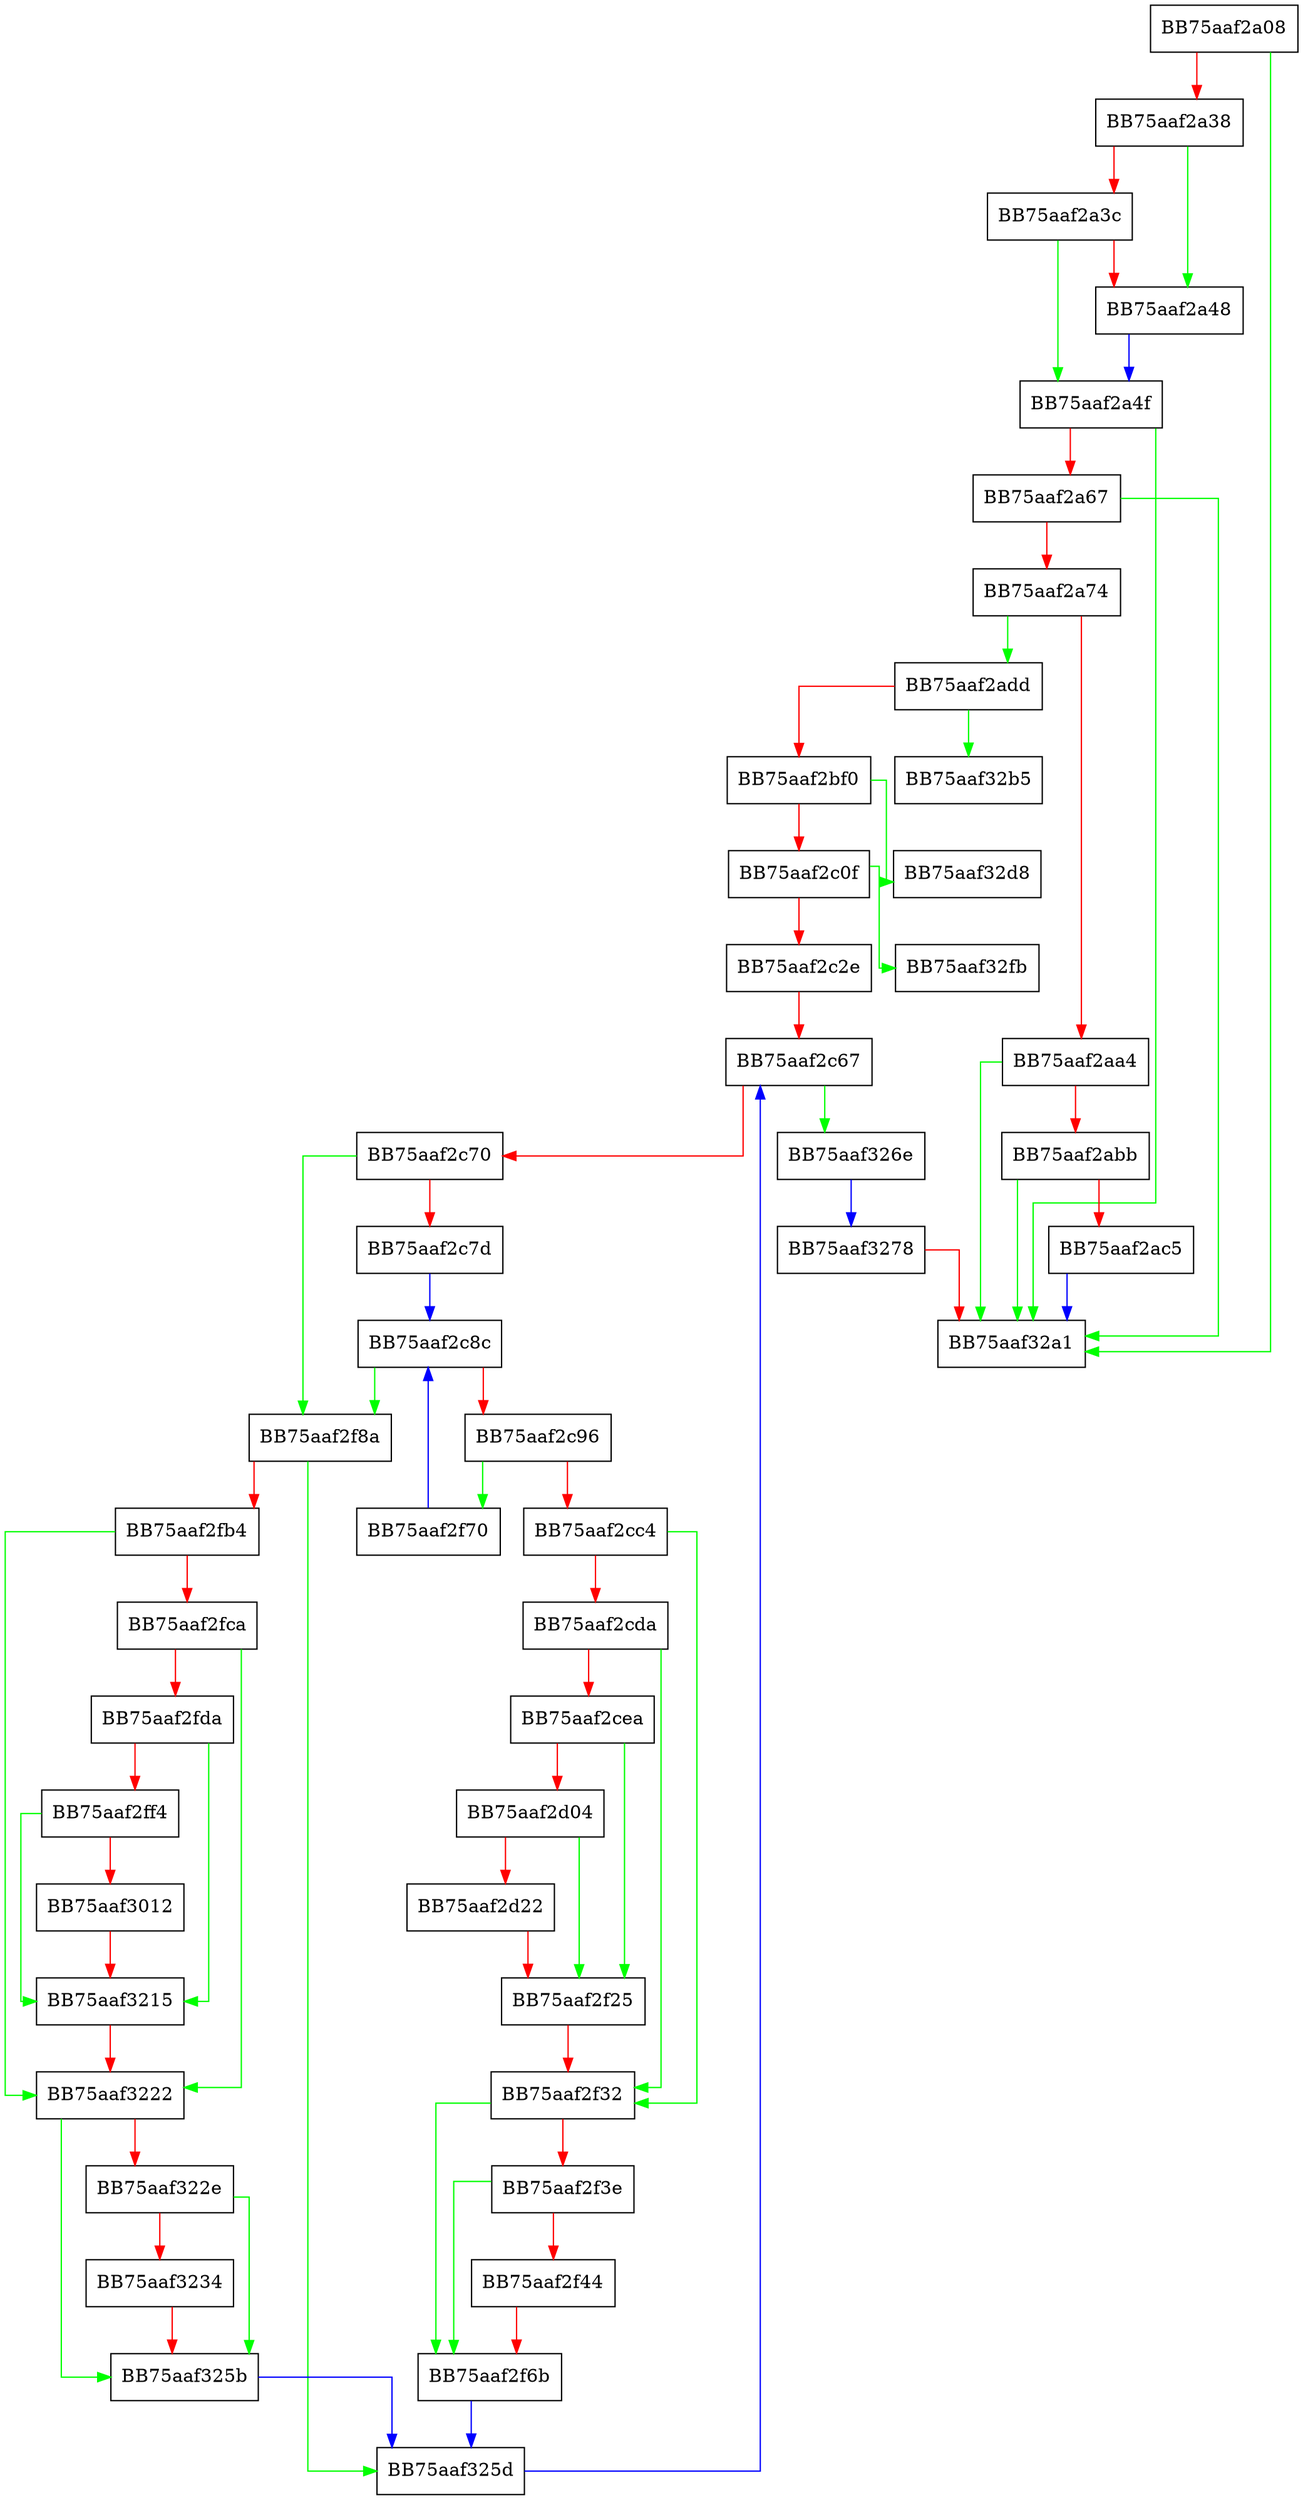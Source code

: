 digraph LoadLuaDynamicSignatures {
  node [shape="box"];
  graph [splines=ortho];
  BB75aaf2a08 -> BB75aaf32a1 [color="green"];
  BB75aaf2a08 -> BB75aaf2a38 [color="red"];
  BB75aaf2a38 -> BB75aaf2a48 [color="green"];
  BB75aaf2a38 -> BB75aaf2a3c [color="red"];
  BB75aaf2a3c -> BB75aaf2a4f [color="green"];
  BB75aaf2a3c -> BB75aaf2a48 [color="red"];
  BB75aaf2a48 -> BB75aaf2a4f [color="blue"];
  BB75aaf2a4f -> BB75aaf32a1 [color="green"];
  BB75aaf2a4f -> BB75aaf2a67 [color="red"];
  BB75aaf2a67 -> BB75aaf32a1 [color="green"];
  BB75aaf2a67 -> BB75aaf2a74 [color="red"];
  BB75aaf2a74 -> BB75aaf2add [color="green"];
  BB75aaf2a74 -> BB75aaf2aa4 [color="red"];
  BB75aaf2aa4 -> BB75aaf32a1 [color="green"];
  BB75aaf2aa4 -> BB75aaf2abb [color="red"];
  BB75aaf2abb -> BB75aaf32a1 [color="green"];
  BB75aaf2abb -> BB75aaf2ac5 [color="red"];
  BB75aaf2ac5 -> BB75aaf32a1 [color="blue"];
  BB75aaf2add -> BB75aaf32b5 [color="green"];
  BB75aaf2add -> BB75aaf2bf0 [color="red"];
  BB75aaf2bf0 -> BB75aaf32d8 [color="green"];
  BB75aaf2bf0 -> BB75aaf2c0f [color="red"];
  BB75aaf2c0f -> BB75aaf32fb [color="green"];
  BB75aaf2c0f -> BB75aaf2c2e [color="red"];
  BB75aaf2c2e -> BB75aaf2c67 [color="red"];
  BB75aaf2c67 -> BB75aaf326e [color="green"];
  BB75aaf2c67 -> BB75aaf2c70 [color="red"];
  BB75aaf2c70 -> BB75aaf2f8a [color="green"];
  BB75aaf2c70 -> BB75aaf2c7d [color="red"];
  BB75aaf2c7d -> BB75aaf2c8c [color="blue"];
  BB75aaf2c8c -> BB75aaf2f8a [color="green"];
  BB75aaf2c8c -> BB75aaf2c96 [color="red"];
  BB75aaf2c96 -> BB75aaf2f70 [color="green"];
  BB75aaf2c96 -> BB75aaf2cc4 [color="red"];
  BB75aaf2cc4 -> BB75aaf2f32 [color="green"];
  BB75aaf2cc4 -> BB75aaf2cda [color="red"];
  BB75aaf2cda -> BB75aaf2f32 [color="green"];
  BB75aaf2cda -> BB75aaf2cea [color="red"];
  BB75aaf2cea -> BB75aaf2f25 [color="green"];
  BB75aaf2cea -> BB75aaf2d04 [color="red"];
  BB75aaf2d04 -> BB75aaf2f25 [color="green"];
  BB75aaf2d04 -> BB75aaf2d22 [color="red"];
  BB75aaf2d22 -> BB75aaf2f25 [color="red"];
  BB75aaf2f25 -> BB75aaf2f32 [color="red"];
  BB75aaf2f32 -> BB75aaf2f6b [color="green"];
  BB75aaf2f32 -> BB75aaf2f3e [color="red"];
  BB75aaf2f3e -> BB75aaf2f6b [color="green"];
  BB75aaf2f3e -> BB75aaf2f44 [color="red"];
  BB75aaf2f44 -> BB75aaf2f6b [color="red"];
  BB75aaf2f6b -> BB75aaf325d [color="blue"];
  BB75aaf2f70 -> BB75aaf2c8c [color="blue"];
  BB75aaf2f8a -> BB75aaf325d [color="green"];
  BB75aaf2f8a -> BB75aaf2fb4 [color="red"];
  BB75aaf2fb4 -> BB75aaf3222 [color="green"];
  BB75aaf2fb4 -> BB75aaf2fca [color="red"];
  BB75aaf2fca -> BB75aaf3222 [color="green"];
  BB75aaf2fca -> BB75aaf2fda [color="red"];
  BB75aaf2fda -> BB75aaf3215 [color="green"];
  BB75aaf2fda -> BB75aaf2ff4 [color="red"];
  BB75aaf2ff4 -> BB75aaf3215 [color="green"];
  BB75aaf2ff4 -> BB75aaf3012 [color="red"];
  BB75aaf3012 -> BB75aaf3215 [color="red"];
  BB75aaf3215 -> BB75aaf3222 [color="red"];
  BB75aaf3222 -> BB75aaf325b [color="green"];
  BB75aaf3222 -> BB75aaf322e [color="red"];
  BB75aaf322e -> BB75aaf325b [color="green"];
  BB75aaf322e -> BB75aaf3234 [color="red"];
  BB75aaf3234 -> BB75aaf325b [color="red"];
  BB75aaf325b -> BB75aaf325d [color="blue"];
  BB75aaf325d -> BB75aaf2c67 [color="blue"];
  BB75aaf326e -> BB75aaf3278 [color="blue"];
  BB75aaf3278 -> BB75aaf32a1 [color="red"];
}
